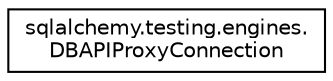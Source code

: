 digraph "Graphical Class Hierarchy"
{
 // LATEX_PDF_SIZE
  edge [fontname="Helvetica",fontsize="10",labelfontname="Helvetica",labelfontsize="10"];
  node [fontname="Helvetica",fontsize="10",shape=record];
  rankdir="LR";
  Node0 [label="sqlalchemy.testing.engines.\lDBAPIProxyConnection",height=0.2,width=0.4,color="black", fillcolor="white", style="filled",URL="$classsqlalchemy_1_1testing_1_1engines_1_1DBAPIProxyConnection.html",tooltip=" "];
}

